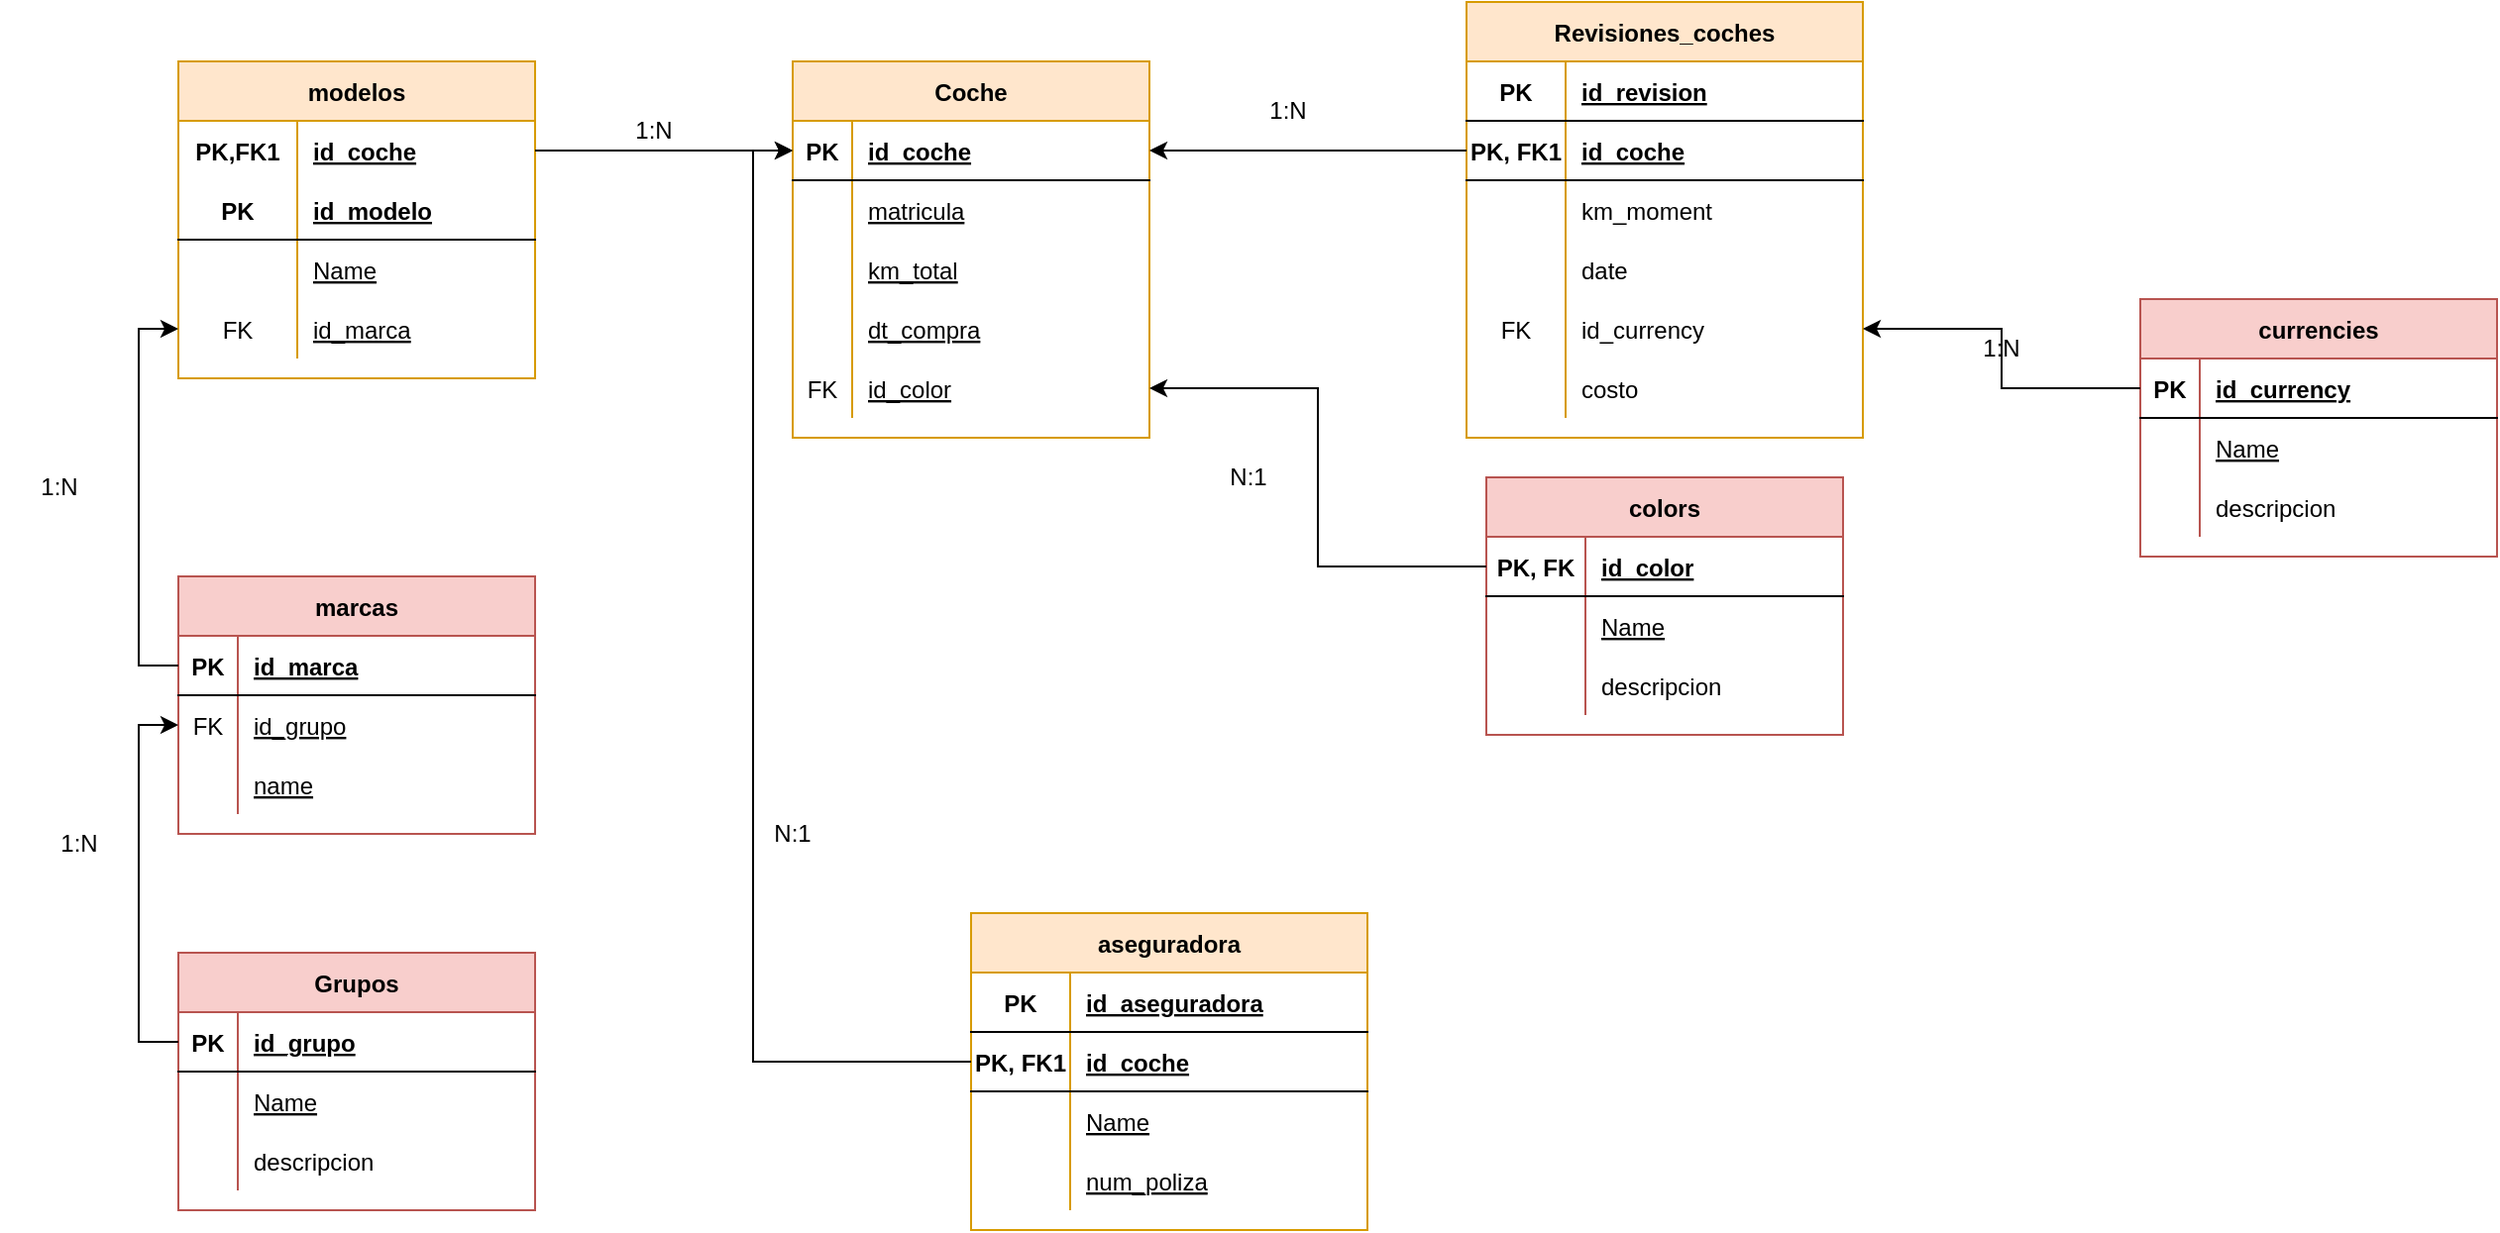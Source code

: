 <mxfile version="20.2.3" type="device"><diagram id="R2lEEEUBdFMjLlhIrx00" name="Page-1"><mxGraphModel dx="2515" dy="785" grid="1" gridSize="10" guides="1" tooltips="1" connect="1" arrows="1" fold="1" page="1" pageScale="1" pageWidth="850" pageHeight="1100" math="0" shadow="0" extFonts="Permanent Marker^https://fonts.googleapis.com/css?family=Permanent+Marker"><root><mxCell id="0"/><mxCell id="1" parent="0"/><mxCell id="58SdS1EJGYtzkdJzQD9g-1" value="Coche" style="shape=table;startSize=30;container=1;collapsible=1;childLayout=tableLayout;fixedRows=1;rowLines=0;fontStyle=1;align=center;resizeLast=1;fillColor=#ffe6cc;strokeColor=#d79b00;" vertex="1" parent="1"><mxGeometry x="230" y="290" width="180" height="190" as="geometry"/></mxCell><mxCell id="58SdS1EJGYtzkdJzQD9g-2" value="" style="shape=tableRow;horizontal=0;startSize=0;swimlaneHead=0;swimlaneBody=0;fillColor=none;collapsible=0;dropTarget=0;points=[[0,0.5],[1,0.5]];portConstraint=eastwest;top=0;left=0;right=0;bottom=1;" vertex="1" parent="58SdS1EJGYtzkdJzQD9g-1"><mxGeometry y="30" width="180" height="30" as="geometry"/></mxCell><mxCell id="58SdS1EJGYtzkdJzQD9g-3" value="PK" style="shape=partialRectangle;connectable=0;fillColor=none;top=0;left=0;bottom=0;right=0;fontStyle=1;overflow=hidden;" vertex="1" parent="58SdS1EJGYtzkdJzQD9g-2"><mxGeometry width="30" height="30" as="geometry"><mxRectangle width="30" height="30" as="alternateBounds"/></mxGeometry></mxCell><mxCell id="58SdS1EJGYtzkdJzQD9g-4" value="id_coche" style="shape=partialRectangle;connectable=0;fillColor=none;top=0;left=0;bottom=0;right=0;align=left;spacingLeft=6;fontStyle=5;overflow=hidden;" vertex="1" parent="58SdS1EJGYtzkdJzQD9g-2"><mxGeometry x="30" width="150" height="30" as="geometry"><mxRectangle width="150" height="30" as="alternateBounds"/></mxGeometry></mxCell><mxCell id="58SdS1EJGYtzkdJzQD9g-5" value="" style="shape=tableRow;horizontal=0;startSize=0;swimlaneHead=0;swimlaneBody=0;fillColor=none;collapsible=0;dropTarget=0;points=[[0,0.5],[1,0.5]];portConstraint=eastwest;top=0;left=0;right=0;bottom=0;" vertex="1" parent="58SdS1EJGYtzkdJzQD9g-1"><mxGeometry y="60" width="180" height="30" as="geometry"/></mxCell><mxCell id="58SdS1EJGYtzkdJzQD9g-6" value="" style="shape=partialRectangle;connectable=0;fillColor=none;top=0;left=0;bottom=0;right=0;editable=1;overflow=hidden;" vertex="1" parent="58SdS1EJGYtzkdJzQD9g-5"><mxGeometry width="30" height="30" as="geometry"><mxRectangle width="30" height="30" as="alternateBounds"/></mxGeometry></mxCell><mxCell id="58SdS1EJGYtzkdJzQD9g-7" value="matricula" style="shape=partialRectangle;connectable=0;fillColor=none;top=0;left=0;bottom=0;right=0;align=left;spacingLeft=6;overflow=hidden;fontStyle=4" vertex="1" parent="58SdS1EJGYtzkdJzQD9g-5"><mxGeometry x="30" width="150" height="30" as="geometry"><mxRectangle width="150" height="30" as="alternateBounds"/></mxGeometry></mxCell><mxCell id="58SdS1EJGYtzkdJzQD9g-8" value="" style="shape=tableRow;horizontal=0;startSize=0;swimlaneHead=0;swimlaneBody=0;fillColor=none;collapsible=0;dropTarget=0;points=[[0,0.5],[1,0.5]];portConstraint=eastwest;top=0;left=0;right=0;bottom=0;" vertex="1" parent="58SdS1EJGYtzkdJzQD9g-1"><mxGeometry y="90" width="180" height="30" as="geometry"/></mxCell><mxCell id="58SdS1EJGYtzkdJzQD9g-9" value="" style="shape=partialRectangle;connectable=0;fillColor=none;top=0;left=0;bottom=0;right=0;editable=1;overflow=hidden;" vertex="1" parent="58SdS1EJGYtzkdJzQD9g-8"><mxGeometry width="30" height="30" as="geometry"><mxRectangle width="30" height="30" as="alternateBounds"/></mxGeometry></mxCell><mxCell id="58SdS1EJGYtzkdJzQD9g-10" value="km_total" style="shape=partialRectangle;connectable=0;fillColor=none;top=0;left=0;bottom=0;right=0;align=left;spacingLeft=6;overflow=hidden;fontStyle=4" vertex="1" parent="58SdS1EJGYtzkdJzQD9g-8"><mxGeometry x="30" width="150" height="30" as="geometry"><mxRectangle width="150" height="30" as="alternateBounds"/></mxGeometry></mxCell><mxCell id="58SdS1EJGYtzkdJzQD9g-46" value="" style="shape=tableRow;horizontal=0;startSize=0;swimlaneHead=0;swimlaneBody=0;fillColor=none;collapsible=0;dropTarget=0;points=[[0,0.5],[1,0.5]];portConstraint=eastwest;top=0;left=0;right=0;bottom=0;" vertex="1" parent="58SdS1EJGYtzkdJzQD9g-1"><mxGeometry y="120" width="180" height="30" as="geometry"/></mxCell><mxCell id="58SdS1EJGYtzkdJzQD9g-47" value="" style="shape=partialRectangle;connectable=0;fillColor=none;top=0;left=0;bottom=0;right=0;editable=1;overflow=hidden;" vertex="1" parent="58SdS1EJGYtzkdJzQD9g-46"><mxGeometry width="30" height="30" as="geometry"><mxRectangle width="30" height="30" as="alternateBounds"/></mxGeometry></mxCell><mxCell id="58SdS1EJGYtzkdJzQD9g-48" value="dt_compra" style="shape=partialRectangle;connectable=0;fillColor=none;top=0;left=0;bottom=0;right=0;align=left;spacingLeft=6;overflow=hidden;fontStyle=4" vertex="1" parent="58SdS1EJGYtzkdJzQD9g-46"><mxGeometry x="30" width="150" height="30" as="geometry"><mxRectangle width="150" height="30" as="alternateBounds"/></mxGeometry></mxCell><mxCell id="58SdS1EJGYtzkdJzQD9g-62" value="" style="shape=tableRow;horizontal=0;startSize=0;swimlaneHead=0;swimlaneBody=0;fillColor=none;collapsible=0;dropTarget=0;points=[[0,0.5],[1,0.5]];portConstraint=eastwest;top=0;left=0;right=0;bottom=0;" vertex="1" parent="58SdS1EJGYtzkdJzQD9g-1"><mxGeometry y="150" width="180" height="30" as="geometry"/></mxCell><mxCell id="58SdS1EJGYtzkdJzQD9g-63" value="FK" style="shape=partialRectangle;connectable=0;fillColor=none;top=0;left=0;bottom=0;right=0;editable=1;overflow=hidden;" vertex="1" parent="58SdS1EJGYtzkdJzQD9g-62"><mxGeometry width="30" height="30" as="geometry"><mxRectangle width="30" height="30" as="alternateBounds"/></mxGeometry></mxCell><mxCell id="58SdS1EJGYtzkdJzQD9g-64" value="id_color" style="shape=partialRectangle;connectable=0;fillColor=none;top=0;left=0;bottom=0;right=0;align=left;spacingLeft=6;overflow=hidden;fontStyle=4" vertex="1" parent="58SdS1EJGYtzkdJzQD9g-62"><mxGeometry x="30" width="150" height="30" as="geometry"><mxRectangle width="150" height="30" as="alternateBounds"/></mxGeometry></mxCell><mxCell id="58SdS1EJGYtzkdJzQD9g-49" value="Revisiones_coches" style="shape=table;startSize=30;container=1;collapsible=1;childLayout=tableLayout;fixedRows=1;rowLines=0;fontStyle=1;align=center;resizeLast=1;fillColor=#ffe6cc;strokeColor=#d79b00;" vertex="1" parent="1"><mxGeometry x="570" y="260" width="200" height="220" as="geometry"/></mxCell><mxCell id="58SdS1EJGYtzkdJzQD9g-50" value="" style="shape=tableRow;horizontal=0;startSize=0;swimlaneHead=0;swimlaneBody=0;fillColor=none;collapsible=0;dropTarget=0;points=[[0,0.5],[1,0.5]];portConstraint=eastwest;top=0;left=0;right=0;bottom=1;" vertex="1" parent="58SdS1EJGYtzkdJzQD9g-49"><mxGeometry y="30" width="200" height="30" as="geometry"/></mxCell><mxCell id="58SdS1EJGYtzkdJzQD9g-51" value="PK" style="shape=partialRectangle;connectable=0;fillColor=none;top=0;left=0;bottom=0;right=0;fontStyle=1;overflow=hidden;" vertex="1" parent="58SdS1EJGYtzkdJzQD9g-50"><mxGeometry width="50" height="30" as="geometry"><mxRectangle width="50" height="30" as="alternateBounds"/></mxGeometry></mxCell><mxCell id="58SdS1EJGYtzkdJzQD9g-52" value="id_revision" style="shape=partialRectangle;connectable=0;fillColor=none;top=0;left=0;bottom=0;right=0;align=left;spacingLeft=6;fontStyle=5;overflow=hidden;" vertex="1" parent="58SdS1EJGYtzkdJzQD9g-50"><mxGeometry x="50" width="150" height="30" as="geometry"><mxRectangle width="150" height="30" as="alternateBounds"/></mxGeometry></mxCell><mxCell id="58SdS1EJGYtzkdJzQD9g-78" value="" style="shape=tableRow;horizontal=0;startSize=0;swimlaneHead=0;swimlaneBody=0;fillColor=none;collapsible=0;dropTarget=0;points=[[0,0.5],[1,0.5]];portConstraint=eastwest;top=0;left=0;right=0;bottom=1;" vertex="1" parent="58SdS1EJGYtzkdJzQD9g-49"><mxGeometry y="60" width="200" height="30" as="geometry"/></mxCell><mxCell id="58SdS1EJGYtzkdJzQD9g-79" value="PK, FK1" style="shape=partialRectangle;connectable=0;fillColor=none;top=0;left=0;bottom=0;right=0;fontStyle=1;overflow=hidden;" vertex="1" parent="58SdS1EJGYtzkdJzQD9g-78"><mxGeometry width="50" height="30" as="geometry"><mxRectangle width="50" height="30" as="alternateBounds"/></mxGeometry></mxCell><mxCell id="58SdS1EJGYtzkdJzQD9g-80" value="id_coche" style="shape=partialRectangle;connectable=0;fillColor=none;top=0;left=0;bottom=0;right=0;align=left;spacingLeft=6;fontStyle=5;overflow=hidden;" vertex="1" parent="58SdS1EJGYtzkdJzQD9g-78"><mxGeometry x="50" width="150" height="30" as="geometry"><mxRectangle width="150" height="30" as="alternateBounds"/></mxGeometry></mxCell><mxCell id="58SdS1EJGYtzkdJzQD9g-53" value="" style="shape=tableRow;horizontal=0;startSize=0;swimlaneHead=0;swimlaneBody=0;fillColor=none;collapsible=0;dropTarget=0;points=[[0,0.5],[1,0.5]];portConstraint=eastwest;top=0;left=0;right=0;bottom=0;" vertex="1" parent="58SdS1EJGYtzkdJzQD9g-49"><mxGeometry y="90" width="200" height="30" as="geometry"/></mxCell><mxCell id="58SdS1EJGYtzkdJzQD9g-54" value="" style="shape=partialRectangle;connectable=0;fillColor=none;top=0;left=0;bottom=0;right=0;editable=1;overflow=hidden;" vertex="1" parent="58SdS1EJGYtzkdJzQD9g-53"><mxGeometry width="50" height="30" as="geometry"><mxRectangle width="50" height="30" as="alternateBounds"/></mxGeometry></mxCell><mxCell id="58SdS1EJGYtzkdJzQD9g-55" value="km_moment" style="shape=partialRectangle;connectable=0;fillColor=none;top=0;left=0;bottom=0;right=0;align=left;spacingLeft=6;overflow=hidden;fontStyle=0" vertex="1" parent="58SdS1EJGYtzkdJzQD9g-53"><mxGeometry x="50" width="150" height="30" as="geometry"><mxRectangle width="150" height="30" as="alternateBounds"/></mxGeometry></mxCell><mxCell id="58SdS1EJGYtzkdJzQD9g-56" value="" style="shape=tableRow;horizontal=0;startSize=0;swimlaneHead=0;swimlaneBody=0;fillColor=none;collapsible=0;dropTarget=0;points=[[0,0.5],[1,0.5]];portConstraint=eastwest;top=0;left=0;right=0;bottom=0;" vertex="1" parent="58SdS1EJGYtzkdJzQD9g-49"><mxGeometry y="120" width="200" height="30" as="geometry"/></mxCell><mxCell id="58SdS1EJGYtzkdJzQD9g-57" value="" style="shape=partialRectangle;connectable=0;fillColor=none;top=0;left=0;bottom=0;right=0;editable=1;overflow=hidden;" vertex="1" parent="58SdS1EJGYtzkdJzQD9g-56"><mxGeometry width="50" height="30" as="geometry"><mxRectangle width="50" height="30" as="alternateBounds"/></mxGeometry></mxCell><mxCell id="58SdS1EJGYtzkdJzQD9g-58" value="date" style="shape=partialRectangle;connectable=0;fillColor=none;top=0;left=0;bottom=0;right=0;align=left;spacingLeft=6;overflow=hidden;fontStyle=0" vertex="1" parent="58SdS1EJGYtzkdJzQD9g-56"><mxGeometry x="50" width="150" height="30" as="geometry"><mxRectangle width="150" height="30" as="alternateBounds"/></mxGeometry></mxCell><mxCell id="58SdS1EJGYtzkdJzQD9g-59" value="" style="shape=tableRow;horizontal=0;startSize=0;swimlaneHead=0;swimlaneBody=0;fillColor=none;collapsible=0;dropTarget=0;points=[[0,0.5],[1,0.5]];portConstraint=eastwest;top=0;left=0;right=0;bottom=0;" vertex="1" parent="58SdS1EJGYtzkdJzQD9g-49"><mxGeometry y="150" width="200" height="30" as="geometry"/></mxCell><mxCell id="58SdS1EJGYtzkdJzQD9g-60" value="FK" style="shape=partialRectangle;connectable=0;fillColor=none;top=0;left=0;bottom=0;right=0;editable=1;overflow=hidden;" vertex="1" parent="58SdS1EJGYtzkdJzQD9g-59"><mxGeometry width="50" height="30" as="geometry"><mxRectangle width="50" height="30" as="alternateBounds"/></mxGeometry></mxCell><mxCell id="58SdS1EJGYtzkdJzQD9g-61" value="id_currency" style="shape=partialRectangle;connectable=0;fillColor=none;top=0;left=0;bottom=0;right=0;align=left;spacingLeft=6;overflow=hidden;fontStyle=0" vertex="1" parent="58SdS1EJGYtzkdJzQD9g-59"><mxGeometry x="50" width="150" height="30" as="geometry"><mxRectangle width="150" height="30" as="alternateBounds"/></mxGeometry></mxCell><mxCell id="58SdS1EJGYtzkdJzQD9g-281" value="" style="shape=tableRow;horizontal=0;startSize=0;swimlaneHead=0;swimlaneBody=0;fillColor=none;collapsible=0;dropTarget=0;points=[[0,0.5],[1,0.5]];portConstraint=eastwest;top=0;left=0;right=0;bottom=0;" vertex="1" parent="58SdS1EJGYtzkdJzQD9g-49"><mxGeometry y="180" width="200" height="30" as="geometry"/></mxCell><mxCell id="58SdS1EJGYtzkdJzQD9g-282" value="" style="shape=partialRectangle;connectable=0;fillColor=none;top=0;left=0;bottom=0;right=0;editable=1;overflow=hidden;" vertex="1" parent="58SdS1EJGYtzkdJzQD9g-281"><mxGeometry width="50" height="30" as="geometry"><mxRectangle width="50" height="30" as="alternateBounds"/></mxGeometry></mxCell><mxCell id="58SdS1EJGYtzkdJzQD9g-283" value="costo" style="shape=partialRectangle;connectable=0;fillColor=none;top=0;left=0;bottom=0;right=0;align=left;spacingLeft=6;overflow=hidden;fontStyle=0" vertex="1" parent="58SdS1EJGYtzkdJzQD9g-281"><mxGeometry x="50" width="150" height="30" as="geometry"><mxRectangle width="150" height="30" as="alternateBounds"/></mxGeometry></mxCell><mxCell id="58SdS1EJGYtzkdJzQD9g-81" style="edgeStyle=orthogonalEdgeStyle;rounded=0;orthogonalLoop=1;jettySize=auto;html=1;entryX=1;entryY=0.5;entryDx=0;entryDy=0;" edge="1" parent="1" source="58SdS1EJGYtzkdJzQD9g-78" target="58SdS1EJGYtzkdJzQD9g-2"><mxGeometry relative="1" as="geometry"/></mxCell><mxCell id="58SdS1EJGYtzkdJzQD9g-82" value="1:N" style="text;html=1;strokeColor=none;fillColor=none;align=center;verticalAlign=middle;whiteSpace=wrap;rounded=0;" vertex="1" parent="1"><mxGeometry x="450" y="300" width="60" height="30" as="geometry"/></mxCell><mxCell id="58SdS1EJGYtzkdJzQD9g-105" value="colors" style="shape=table;startSize=30;container=1;collapsible=1;childLayout=tableLayout;fixedRows=1;rowLines=0;fontStyle=1;align=center;resizeLast=1;fillColor=#f8cecc;strokeColor=#b85450;" vertex="1" parent="1"><mxGeometry x="580" y="500" width="180" height="130" as="geometry"/></mxCell><mxCell id="58SdS1EJGYtzkdJzQD9g-106" value="" style="shape=tableRow;horizontal=0;startSize=0;swimlaneHead=0;swimlaneBody=0;fillColor=none;collapsible=0;dropTarget=0;points=[[0,0.5],[1,0.5]];portConstraint=eastwest;top=0;left=0;right=0;bottom=1;" vertex="1" parent="58SdS1EJGYtzkdJzQD9g-105"><mxGeometry y="30" width="180" height="30" as="geometry"/></mxCell><mxCell id="58SdS1EJGYtzkdJzQD9g-107" value="PK, FK" style="shape=partialRectangle;connectable=0;fillColor=none;top=0;left=0;bottom=0;right=0;fontStyle=1;overflow=hidden;" vertex="1" parent="58SdS1EJGYtzkdJzQD9g-106"><mxGeometry width="50" height="30" as="geometry"><mxRectangle width="50" height="30" as="alternateBounds"/></mxGeometry></mxCell><mxCell id="58SdS1EJGYtzkdJzQD9g-108" value="id_color" style="shape=partialRectangle;connectable=0;fillColor=none;top=0;left=0;bottom=0;right=0;align=left;spacingLeft=6;fontStyle=5;overflow=hidden;" vertex="1" parent="58SdS1EJGYtzkdJzQD9g-106"><mxGeometry x="50" width="130" height="30" as="geometry"><mxRectangle width="130" height="30" as="alternateBounds"/></mxGeometry></mxCell><mxCell id="58SdS1EJGYtzkdJzQD9g-109" value="" style="shape=tableRow;horizontal=0;startSize=0;swimlaneHead=0;swimlaneBody=0;fillColor=none;collapsible=0;dropTarget=0;points=[[0,0.5],[1,0.5]];portConstraint=eastwest;top=0;left=0;right=0;bottom=0;" vertex="1" parent="58SdS1EJGYtzkdJzQD9g-105"><mxGeometry y="60" width="180" height="30" as="geometry"/></mxCell><mxCell id="58SdS1EJGYtzkdJzQD9g-110" value="" style="shape=partialRectangle;connectable=0;fillColor=none;top=0;left=0;bottom=0;right=0;editable=1;overflow=hidden;" vertex="1" parent="58SdS1EJGYtzkdJzQD9g-109"><mxGeometry width="50" height="30" as="geometry"><mxRectangle width="50" height="30" as="alternateBounds"/></mxGeometry></mxCell><mxCell id="58SdS1EJGYtzkdJzQD9g-111" value="Name" style="shape=partialRectangle;connectable=0;fillColor=none;top=0;left=0;bottom=0;right=0;align=left;spacingLeft=6;overflow=hidden;fontStyle=4" vertex="1" parent="58SdS1EJGYtzkdJzQD9g-109"><mxGeometry x="50" width="130" height="30" as="geometry"><mxRectangle width="130" height="30" as="alternateBounds"/></mxGeometry></mxCell><mxCell id="58SdS1EJGYtzkdJzQD9g-112" value="" style="shape=tableRow;horizontal=0;startSize=0;swimlaneHead=0;swimlaneBody=0;fillColor=none;collapsible=0;dropTarget=0;points=[[0,0.5],[1,0.5]];portConstraint=eastwest;top=0;left=0;right=0;bottom=0;" vertex="1" parent="58SdS1EJGYtzkdJzQD9g-105"><mxGeometry y="90" width="180" height="30" as="geometry"/></mxCell><mxCell id="58SdS1EJGYtzkdJzQD9g-113" value="" style="shape=partialRectangle;connectable=0;fillColor=none;top=0;left=0;bottom=0;right=0;editable=1;overflow=hidden;" vertex="1" parent="58SdS1EJGYtzkdJzQD9g-112"><mxGeometry width="50" height="30" as="geometry"><mxRectangle width="50" height="30" as="alternateBounds"/></mxGeometry></mxCell><mxCell id="58SdS1EJGYtzkdJzQD9g-114" value="descripcion" style="shape=partialRectangle;connectable=0;fillColor=none;top=0;left=0;bottom=0;right=0;align=left;spacingLeft=6;overflow=hidden;" vertex="1" parent="58SdS1EJGYtzkdJzQD9g-112"><mxGeometry x="50" width="130" height="30" as="geometry"><mxRectangle width="130" height="30" as="alternateBounds"/></mxGeometry></mxCell><mxCell id="58SdS1EJGYtzkdJzQD9g-118" style="edgeStyle=orthogonalEdgeStyle;rounded=0;orthogonalLoop=1;jettySize=auto;html=1;entryX=1;entryY=0.5;entryDx=0;entryDy=0;" edge="1" parent="1" source="58SdS1EJGYtzkdJzQD9g-106" target="58SdS1EJGYtzkdJzQD9g-62"><mxGeometry relative="1" as="geometry"/></mxCell><mxCell id="58SdS1EJGYtzkdJzQD9g-119" value="marcas" style="shape=table;startSize=30;container=1;collapsible=1;childLayout=tableLayout;fixedRows=1;rowLines=0;fontStyle=1;align=center;resizeLast=1;fillColor=#f8cecc;strokeColor=#b85450;" vertex="1" parent="1"><mxGeometry x="-80" y="550" width="180" height="130" as="geometry"/></mxCell><mxCell id="58SdS1EJGYtzkdJzQD9g-120" value="" style="shape=tableRow;horizontal=0;startSize=0;swimlaneHead=0;swimlaneBody=0;fillColor=none;collapsible=0;dropTarget=0;points=[[0,0.5],[1,0.5]];portConstraint=eastwest;top=0;left=0;right=0;bottom=1;" vertex="1" parent="58SdS1EJGYtzkdJzQD9g-119"><mxGeometry y="30" width="180" height="30" as="geometry"/></mxCell><mxCell id="58SdS1EJGYtzkdJzQD9g-121" value="PK" style="shape=partialRectangle;connectable=0;fillColor=none;top=0;left=0;bottom=0;right=0;fontStyle=1;overflow=hidden;" vertex="1" parent="58SdS1EJGYtzkdJzQD9g-120"><mxGeometry width="30" height="30" as="geometry"><mxRectangle width="30" height="30" as="alternateBounds"/></mxGeometry></mxCell><mxCell id="58SdS1EJGYtzkdJzQD9g-122" value="id_marca" style="shape=partialRectangle;connectable=0;fillColor=none;top=0;left=0;bottom=0;right=0;align=left;spacingLeft=6;fontStyle=5;overflow=hidden;" vertex="1" parent="58SdS1EJGYtzkdJzQD9g-120"><mxGeometry x="30" width="150" height="30" as="geometry"><mxRectangle width="150" height="30" as="alternateBounds"/></mxGeometry></mxCell><mxCell id="58SdS1EJGYtzkdJzQD9g-126" value="" style="shape=tableRow;horizontal=0;startSize=0;swimlaneHead=0;swimlaneBody=0;fillColor=none;collapsible=0;dropTarget=0;points=[[0,0.5],[1,0.5]];portConstraint=eastwest;top=0;left=0;right=0;bottom=0;" vertex="1" parent="58SdS1EJGYtzkdJzQD9g-119"><mxGeometry y="60" width="180" height="30" as="geometry"/></mxCell><mxCell id="58SdS1EJGYtzkdJzQD9g-127" value="FK" style="shape=partialRectangle;connectable=0;fillColor=none;top=0;left=0;bottom=0;right=0;editable=1;overflow=hidden;" vertex="1" parent="58SdS1EJGYtzkdJzQD9g-126"><mxGeometry width="30" height="30" as="geometry"><mxRectangle width="30" height="30" as="alternateBounds"/></mxGeometry></mxCell><mxCell id="58SdS1EJGYtzkdJzQD9g-128" value="id_grupo" style="shape=partialRectangle;connectable=0;fillColor=none;top=0;left=0;bottom=0;right=0;align=left;spacingLeft=6;overflow=hidden;fontStyle=4" vertex="1" parent="58SdS1EJGYtzkdJzQD9g-126"><mxGeometry x="30" width="150" height="30" as="geometry"><mxRectangle width="150" height="30" as="alternateBounds"/></mxGeometry></mxCell><mxCell id="58SdS1EJGYtzkdJzQD9g-270" value="" style="shape=tableRow;horizontal=0;startSize=0;swimlaneHead=0;swimlaneBody=0;fillColor=none;collapsible=0;dropTarget=0;points=[[0,0.5],[1,0.5]];portConstraint=eastwest;top=0;left=0;right=0;bottom=0;" vertex="1" parent="58SdS1EJGYtzkdJzQD9g-119"><mxGeometry y="90" width="180" height="30" as="geometry"/></mxCell><mxCell id="58SdS1EJGYtzkdJzQD9g-271" value="" style="shape=partialRectangle;connectable=0;fillColor=none;top=0;left=0;bottom=0;right=0;editable=1;overflow=hidden;" vertex="1" parent="58SdS1EJGYtzkdJzQD9g-270"><mxGeometry width="30" height="30" as="geometry"><mxRectangle width="30" height="30" as="alternateBounds"/></mxGeometry></mxCell><mxCell id="58SdS1EJGYtzkdJzQD9g-272" value="name" style="shape=partialRectangle;connectable=0;fillColor=none;top=0;left=0;bottom=0;right=0;align=left;spacingLeft=6;overflow=hidden;fontStyle=4" vertex="1" parent="58SdS1EJGYtzkdJzQD9g-270"><mxGeometry x="30" width="150" height="30" as="geometry"><mxRectangle width="150" height="30" as="alternateBounds"/></mxGeometry></mxCell><mxCell id="58SdS1EJGYtzkdJzQD9g-193" value="N:1" style="text;html=1;strokeColor=none;fillColor=none;align=center;verticalAlign=middle;whiteSpace=wrap;rounded=0;" vertex="1" parent="1"><mxGeometry x="440" y="490" width="40" height="20" as="geometry"/></mxCell><mxCell id="58SdS1EJGYtzkdJzQD9g-194" value="N:1" style="text;html=1;strokeColor=none;fillColor=none;align=center;verticalAlign=middle;whiteSpace=wrap;rounded=0;" vertex="1" parent="1"><mxGeometry x="210" y="670" width="40" height="20" as="geometry"/></mxCell><mxCell id="58SdS1EJGYtzkdJzQD9g-195" value="1:N" style="text;html=1;strokeColor=none;fillColor=none;align=center;verticalAlign=middle;whiteSpace=wrap;rounded=0;" vertex="1" parent="1"><mxGeometry x="130" y="310" width="60" height="30" as="geometry"/></mxCell><mxCell id="58SdS1EJGYtzkdJzQD9g-196" value="currencies" style="shape=table;startSize=30;container=1;collapsible=1;childLayout=tableLayout;fixedRows=1;rowLines=0;fontStyle=1;align=center;resizeLast=1;fillColor=#f8cecc;strokeColor=#b85450;" vertex="1" parent="1"><mxGeometry x="910" y="410" width="180" height="130" as="geometry"/></mxCell><mxCell id="58SdS1EJGYtzkdJzQD9g-197" value="" style="shape=tableRow;horizontal=0;startSize=0;swimlaneHead=0;swimlaneBody=0;fillColor=none;collapsible=0;dropTarget=0;points=[[0,0.5],[1,0.5]];portConstraint=eastwest;top=0;left=0;right=0;bottom=1;" vertex="1" parent="58SdS1EJGYtzkdJzQD9g-196"><mxGeometry y="30" width="180" height="30" as="geometry"/></mxCell><mxCell id="58SdS1EJGYtzkdJzQD9g-198" value="PK" style="shape=partialRectangle;connectable=0;fillColor=none;top=0;left=0;bottom=0;right=0;fontStyle=1;overflow=hidden;" vertex="1" parent="58SdS1EJGYtzkdJzQD9g-197"><mxGeometry width="30" height="30" as="geometry"><mxRectangle width="30" height="30" as="alternateBounds"/></mxGeometry></mxCell><mxCell id="58SdS1EJGYtzkdJzQD9g-199" value="id_currency" style="shape=partialRectangle;connectable=0;fillColor=none;top=0;left=0;bottom=0;right=0;align=left;spacingLeft=6;fontStyle=5;overflow=hidden;" vertex="1" parent="58SdS1EJGYtzkdJzQD9g-197"><mxGeometry x="30" width="150" height="30" as="geometry"><mxRectangle width="150" height="30" as="alternateBounds"/></mxGeometry></mxCell><mxCell id="58SdS1EJGYtzkdJzQD9g-200" value="" style="shape=tableRow;horizontal=0;startSize=0;swimlaneHead=0;swimlaneBody=0;fillColor=none;collapsible=0;dropTarget=0;points=[[0,0.5],[1,0.5]];portConstraint=eastwest;top=0;left=0;right=0;bottom=0;" vertex="1" parent="58SdS1EJGYtzkdJzQD9g-196"><mxGeometry y="60" width="180" height="30" as="geometry"/></mxCell><mxCell id="58SdS1EJGYtzkdJzQD9g-201" value="" style="shape=partialRectangle;connectable=0;fillColor=none;top=0;left=0;bottom=0;right=0;editable=1;overflow=hidden;" vertex="1" parent="58SdS1EJGYtzkdJzQD9g-200"><mxGeometry width="30" height="30" as="geometry"><mxRectangle width="30" height="30" as="alternateBounds"/></mxGeometry></mxCell><mxCell id="58SdS1EJGYtzkdJzQD9g-202" value="Name" style="shape=partialRectangle;connectable=0;fillColor=none;top=0;left=0;bottom=0;right=0;align=left;spacingLeft=6;overflow=hidden;fontStyle=4" vertex="1" parent="58SdS1EJGYtzkdJzQD9g-200"><mxGeometry x="30" width="150" height="30" as="geometry"><mxRectangle width="150" height="30" as="alternateBounds"/></mxGeometry></mxCell><mxCell id="58SdS1EJGYtzkdJzQD9g-273" value="" style="shape=tableRow;horizontal=0;startSize=0;swimlaneHead=0;swimlaneBody=0;fillColor=none;collapsible=0;dropTarget=0;points=[[0,0.5],[1,0.5]];portConstraint=eastwest;top=0;left=0;right=0;bottom=0;" vertex="1" parent="58SdS1EJGYtzkdJzQD9g-196"><mxGeometry y="90" width="180" height="30" as="geometry"/></mxCell><mxCell id="58SdS1EJGYtzkdJzQD9g-274" value="" style="shape=partialRectangle;connectable=0;fillColor=none;top=0;left=0;bottom=0;right=0;editable=1;overflow=hidden;" vertex="1" parent="58SdS1EJGYtzkdJzQD9g-273"><mxGeometry width="30" height="30" as="geometry"><mxRectangle width="30" height="30" as="alternateBounds"/></mxGeometry></mxCell><mxCell id="58SdS1EJGYtzkdJzQD9g-275" value="descripcion" style="shape=partialRectangle;connectable=0;fillColor=none;top=0;left=0;bottom=0;right=0;align=left;spacingLeft=6;overflow=hidden;fontStyle=0" vertex="1" parent="58SdS1EJGYtzkdJzQD9g-273"><mxGeometry x="30" width="150" height="30" as="geometry"><mxRectangle width="150" height="30" as="alternateBounds"/></mxGeometry></mxCell><mxCell id="58SdS1EJGYtzkdJzQD9g-206" style="edgeStyle=orthogonalEdgeStyle;rounded=0;orthogonalLoop=1;jettySize=auto;html=1;entryX=1;entryY=0.5;entryDx=0;entryDy=0;" edge="1" parent="1" source="58SdS1EJGYtzkdJzQD9g-197" target="58SdS1EJGYtzkdJzQD9g-59"><mxGeometry relative="1" as="geometry"/></mxCell><mxCell id="58SdS1EJGYtzkdJzQD9g-207" value="1:N" style="text;html=1;strokeColor=none;fillColor=none;align=center;verticalAlign=middle;whiteSpace=wrap;rounded=0;" vertex="1" parent="1"><mxGeometry x="820" y="420" width="40" height="30" as="geometry"/></mxCell><mxCell id="58SdS1EJGYtzkdJzQD9g-211" value="modelos" style="shape=table;startSize=30;container=1;collapsible=1;childLayout=tableLayout;fixedRows=1;rowLines=0;fontStyle=1;align=center;resizeLast=1;fillColor=#ffe6cc;strokeColor=#d79b00;" vertex="1" parent="1"><mxGeometry x="-80" y="290" width="180" height="160" as="geometry"/></mxCell><mxCell id="58SdS1EJGYtzkdJzQD9g-212" value="" style="shape=tableRow;horizontal=0;startSize=0;swimlaneHead=0;swimlaneBody=0;fillColor=none;collapsible=0;dropTarget=0;points=[[0,0.5],[1,0.5]];portConstraint=eastwest;top=0;left=0;right=0;bottom=0;" vertex="1" parent="58SdS1EJGYtzkdJzQD9g-211"><mxGeometry y="30" width="180" height="30" as="geometry"/></mxCell><mxCell id="58SdS1EJGYtzkdJzQD9g-213" value="PK,FK1" style="shape=partialRectangle;connectable=0;fillColor=none;top=0;left=0;bottom=0;right=0;fontStyle=1;overflow=hidden;" vertex="1" parent="58SdS1EJGYtzkdJzQD9g-212"><mxGeometry width="60" height="30" as="geometry"><mxRectangle width="60" height="30" as="alternateBounds"/></mxGeometry></mxCell><mxCell id="58SdS1EJGYtzkdJzQD9g-214" value="id_coche" style="shape=partialRectangle;connectable=0;fillColor=none;top=0;left=0;bottom=0;right=0;align=left;spacingLeft=6;fontStyle=5;overflow=hidden;" vertex="1" parent="58SdS1EJGYtzkdJzQD9g-212"><mxGeometry x="60" width="120" height="30" as="geometry"><mxRectangle width="120" height="30" as="alternateBounds"/></mxGeometry></mxCell><mxCell id="58SdS1EJGYtzkdJzQD9g-215" value="" style="shape=tableRow;horizontal=0;startSize=0;swimlaneHead=0;swimlaneBody=0;fillColor=none;collapsible=0;dropTarget=0;points=[[0,0.5],[1,0.5]];portConstraint=eastwest;top=0;left=0;right=0;bottom=1;" vertex="1" parent="58SdS1EJGYtzkdJzQD9g-211"><mxGeometry y="60" width="180" height="30" as="geometry"/></mxCell><mxCell id="58SdS1EJGYtzkdJzQD9g-216" value="PK" style="shape=partialRectangle;connectable=0;fillColor=none;top=0;left=0;bottom=0;right=0;fontStyle=1;overflow=hidden;" vertex="1" parent="58SdS1EJGYtzkdJzQD9g-215"><mxGeometry width="60" height="30" as="geometry"><mxRectangle width="60" height="30" as="alternateBounds"/></mxGeometry></mxCell><mxCell id="58SdS1EJGYtzkdJzQD9g-217" value="id_modelo" style="shape=partialRectangle;connectable=0;fillColor=none;top=0;left=0;bottom=0;right=0;align=left;spacingLeft=6;fontStyle=5;overflow=hidden;" vertex="1" parent="58SdS1EJGYtzkdJzQD9g-215"><mxGeometry x="60" width="120" height="30" as="geometry"><mxRectangle width="120" height="30" as="alternateBounds"/></mxGeometry></mxCell><mxCell id="58SdS1EJGYtzkdJzQD9g-218" value="" style="shape=tableRow;horizontal=0;startSize=0;swimlaneHead=0;swimlaneBody=0;fillColor=none;collapsible=0;dropTarget=0;points=[[0,0.5],[1,0.5]];portConstraint=eastwest;top=0;left=0;right=0;bottom=0;" vertex="1" parent="58SdS1EJGYtzkdJzQD9g-211"><mxGeometry y="90" width="180" height="30" as="geometry"/></mxCell><mxCell id="58SdS1EJGYtzkdJzQD9g-219" value="" style="shape=partialRectangle;connectable=0;fillColor=none;top=0;left=0;bottom=0;right=0;editable=1;overflow=hidden;" vertex="1" parent="58SdS1EJGYtzkdJzQD9g-218"><mxGeometry width="60" height="30" as="geometry"><mxRectangle width="60" height="30" as="alternateBounds"/></mxGeometry></mxCell><mxCell id="58SdS1EJGYtzkdJzQD9g-220" value="Name" style="shape=partialRectangle;connectable=0;fillColor=none;top=0;left=0;bottom=0;right=0;align=left;spacingLeft=6;overflow=hidden;fontStyle=4" vertex="1" parent="58SdS1EJGYtzkdJzQD9g-218"><mxGeometry x="60" width="120" height="30" as="geometry"><mxRectangle width="120" height="30" as="alternateBounds"/></mxGeometry></mxCell><mxCell id="58SdS1EJGYtzkdJzQD9g-221" value="" style="shape=tableRow;horizontal=0;startSize=0;swimlaneHead=0;swimlaneBody=0;fillColor=none;collapsible=0;dropTarget=0;points=[[0,0.5],[1,0.5]];portConstraint=eastwest;top=0;left=0;right=0;bottom=0;" vertex="1" parent="58SdS1EJGYtzkdJzQD9g-211"><mxGeometry y="120" width="180" height="30" as="geometry"/></mxCell><mxCell id="58SdS1EJGYtzkdJzQD9g-222" value="FK" style="shape=partialRectangle;connectable=0;fillColor=none;top=0;left=0;bottom=0;right=0;editable=1;overflow=hidden;" vertex="1" parent="58SdS1EJGYtzkdJzQD9g-221"><mxGeometry width="60" height="30" as="geometry"><mxRectangle width="60" height="30" as="alternateBounds"/></mxGeometry></mxCell><mxCell id="58SdS1EJGYtzkdJzQD9g-223" value="id_marca" style="shape=partialRectangle;connectable=0;fillColor=none;top=0;left=0;bottom=0;right=0;align=left;spacingLeft=6;overflow=hidden;fontStyle=4" vertex="1" parent="58SdS1EJGYtzkdJzQD9g-221"><mxGeometry x="60" width="120" height="30" as="geometry"><mxRectangle width="120" height="30" as="alternateBounds"/></mxGeometry></mxCell><mxCell id="58SdS1EJGYtzkdJzQD9g-224" style="edgeStyle=orthogonalEdgeStyle;rounded=0;orthogonalLoop=1;jettySize=auto;html=1;" edge="1" parent="1" source="58SdS1EJGYtzkdJzQD9g-212" target="58SdS1EJGYtzkdJzQD9g-2"><mxGeometry relative="1" as="geometry"/></mxCell><mxCell id="58SdS1EJGYtzkdJzQD9g-229" style="edgeStyle=orthogonalEdgeStyle;rounded=0;orthogonalLoop=1;jettySize=auto;html=1;entryX=0;entryY=0.5;entryDx=0;entryDy=0;" edge="1" parent="1" source="58SdS1EJGYtzkdJzQD9g-120" target="58SdS1EJGYtzkdJzQD9g-221"><mxGeometry relative="1" as="geometry"/></mxCell><mxCell id="58SdS1EJGYtzkdJzQD9g-230" value="Grupos" style="shape=table;startSize=30;container=1;collapsible=1;childLayout=tableLayout;fixedRows=1;rowLines=0;fontStyle=1;align=center;resizeLast=1;fillColor=#f8cecc;strokeColor=#b85450;" vertex="1" parent="1"><mxGeometry x="-80" y="740" width="180" height="130" as="geometry"/></mxCell><mxCell id="58SdS1EJGYtzkdJzQD9g-231" value="" style="shape=tableRow;horizontal=0;startSize=0;swimlaneHead=0;swimlaneBody=0;fillColor=none;collapsible=0;dropTarget=0;points=[[0,0.5],[1,0.5]];portConstraint=eastwest;top=0;left=0;right=0;bottom=1;" vertex="1" parent="58SdS1EJGYtzkdJzQD9g-230"><mxGeometry y="30" width="180" height="30" as="geometry"/></mxCell><mxCell id="58SdS1EJGYtzkdJzQD9g-232" value="PK" style="shape=partialRectangle;connectable=0;fillColor=none;top=0;left=0;bottom=0;right=0;fontStyle=1;overflow=hidden;" vertex="1" parent="58SdS1EJGYtzkdJzQD9g-231"><mxGeometry width="30" height="30" as="geometry"><mxRectangle width="30" height="30" as="alternateBounds"/></mxGeometry></mxCell><mxCell id="58SdS1EJGYtzkdJzQD9g-233" value="id_grupo" style="shape=partialRectangle;connectable=0;fillColor=none;top=0;left=0;bottom=0;right=0;align=left;spacingLeft=6;fontStyle=5;overflow=hidden;" vertex="1" parent="58SdS1EJGYtzkdJzQD9g-231"><mxGeometry x="30" width="150" height="30" as="geometry"><mxRectangle width="150" height="30" as="alternateBounds"/></mxGeometry></mxCell><mxCell id="58SdS1EJGYtzkdJzQD9g-234" value="" style="shape=tableRow;horizontal=0;startSize=0;swimlaneHead=0;swimlaneBody=0;fillColor=none;collapsible=0;dropTarget=0;points=[[0,0.5],[1,0.5]];portConstraint=eastwest;top=0;left=0;right=0;bottom=0;" vertex="1" parent="58SdS1EJGYtzkdJzQD9g-230"><mxGeometry y="60" width="180" height="30" as="geometry"/></mxCell><mxCell id="58SdS1EJGYtzkdJzQD9g-235" value="" style="shape=partialRectangle;connectable=0;fillColor=none;top=0;left=0;bottom=0;right=0;editable=1;overflow=hidden;" vertex="1" parent="58SdS1EJGYtzkdJzQD9g-234"><mxGeometry width="30" height="30" as="geometry"><mxRectangle width="30" height="30" as="alternateBounds"/></mxGeometry></mxCell><mxCell id="58SdS1EJGYtzkdJzQD9g-236" value="Name" style="shape=partialRectangle;connectable=0;fillColor=none;top=0;left=0;bottom=0;right=0;align=left;spacingLeft=6;overflow=hidden;fontStyle=4" vertex="1" parent="58SdS1EJGYtzkdJzQD9g-234"><mxGeometry x="30" width="150" height="30" as="geometry"><mxRectangle width="150" height="30" as="alternateBounds"/></mxGeometry></mxCell><mxCell id="58SdS1EJGYtzkdJzQD9g-278" value="" style="shape=tableRow;horizontal=0;startSize=0;swimlaneHead=0;swimlaneBody=0;fillColor=none;collapsible=0;dropTarget=0;points=[[0,0.5],[1,0.5]];portConstraint=eastwest;top=0;left=0;right=0;bottom=0;" vertex="1" parent="58SdS1EJGYtzkdJzQD9g-230"><mxGeometry y="90" width="180" height="30" as="geometry"/></mxCell><mxCell id="58SdS1EJGYtzkdJzQD9g-279" value="" style="shape=partialRectangle;connectable=0;fillColor=none;top=0;left=0;bottom=0;right=0;editable=1;overflow=hidden;" vertex="1" parent="58SdS1EJGYtzkdJzQD9g-278"><mxGeometry width="30" height="30" as="geometry"><mxRectangle width="30" height="30" as="alternateBounds"/></mxGeometry></mxCell><mxCell id="58SdS1EJGYtzkdJzQD9g-280" value="descripcion" style="shape=partialRectangle;connectable=0;fillColor=none;top=0;left=0;bottom=0;right=0;align=left;spacingLeft=6;overflow=hidden;fontStyle=0" vertex="1" parent="58SdS1EJGYtzkdJzQD9g-278"><mxGeometry x="30" width="150" height="30" as="geometry"><mxRectangle width="150" height="30" as="alternateBounds"/></mxGeometry></mxCell><mxCell id="58SdS1EJGYtzkdJzQD9g-244" style="edgeStyle=orthogonalEdgeStyle;rounded=0;orthogonalLoop=1;jettySize=auto;html=1;entryX=0;entryY=0.5;entryDx=0;entryDy=0;" edge="1" parent="1" source="58SdS1EJGYtzkdJzQD9g-231" target="58SdS1EJGYtzkdJzQD9g-126"><mxGeometry relative="1" as="geometry"/></mxCell><mxCell id="58SdS1EJGYtzkdJzQD9g-245" value="1:N" style="text;html=1;strokeColor=none;fillColor=none;align=center;verticalAlign=middle;whiteSpace=wrap;rounded=0;" vertex="1" parent="1"><mxGeometry x="-170" y="490" width="60" height="30" as="geometry"/></mxCell><mxCell id="58SdS1EJGYtzkdJzQD9g-246" value="1:N" style="text;html=1;strokeColor=none;fillColor=none;align=center;verticalAlign=middle;whiteSpace=wrap;rounded=0;" vertex="1" parent="1"><mxGeometry x="-160" y="670" width="60" height="30" as="geometry"/></mxCell><mxCell id="58SdS1EJGYtzkdJzQD9g-287" value="aseguradora" style="shape=table;startSize=30;container=1;collapsible=1;childLayout=tableLayout;fixedRows=1;rowLines=0;fontStyle=1;align=center;resizeLast=1;fillColor=#ffe6cc;strokeColor=#d79b00;" vertex="1" parent="1"><mxGeometry x="320" y="720" width="200" height="160" as="geometry"/></mxCell><mxCell id="58SdS1EJGYtzkdJzQD9g-288" value="" style="shape=tableRow;horizontal=0;startSize=0;swimlaneHead=0;swimlaneBody=0;fillColor=none;collapsible=0;dropTarget=0;points=[[0,0.5],[1,0.5]];portConstraint=eastwest;top=0;left=0;right=0;bottom=1;" vertex="1" parent="58SdS1EJGYtzkdJzQD9g-287"><mxGeometry y="30" width="200" height="30" as="geometry"/></mxCell><mxCell id="58SdS1EJGYtzkdJzQD9g-289" value="PK" style="shape=partialRectangle;connectable=0;fillColor=none;top=0;left=0;bottom=0;right=0;fontStyle=1;overflow=hidden;" vertex="1" parent="58SdS1EJGYtzkdJzQD9g-288"><mxGeometry width="50" height="30" as="geometry"><mxRectangle width="50" height="30" as="alternateBounds"/></mxGeometry></mxCell><mxCell id="58SdS1EJGYtzkdJzQD9g-290" value="id_aseguradora" style="shape=partialRectangle;connectable=0;fillColor=none;top=0;left=0;bottom=0;right=0;align=left;spacingLeft=6;fontStyle=5;overflow=hidden;" vertex="1" parent="58SdS1EJGYtzkdJzQD9g-288"><mxGeometry x="50" width="150" height="30" as="geometry"><mxRectangle width="150" height="30" as="alternateBounds"/></mxGeometry></mxCell><mxCell id="58SdS1EJGYtzkdJzQD9g-291" value="" style="shape=tableRow;horizontal=0;startSize=0;swimlaneHead=0;swimlaneBody=0;fillColor=none;collapsible=0;dropTarget=0;points=[[0,0.5],[1,0.5]];portConstraint=eastwest;top=0;left=0;right=0;bottom=1;" vertex="1" parent="58SdS1EJGYtzkdJzQD9g-287"><mxGeometry y="60" width="200" height="30" as="geometry"/></mxCell><mxCell id="58SdS1EJGYtzkdJzQD9g-292" value="PK, FK1" style="shape=partialRectangle;connectable=0;fillColor=none;top=0;left=0;bottom=0;right=0;fontStyle=1;overflow=hidden;" vertex="1" parent="58SdS1EJGYtzkdJzQD9g-291"><mxGeometry width="50" height="30" as="geometry"><mxRectangle width="50" height="30" as="alternateBounds"/></mxGeometry></mxCell><mxCell id="58SdS1EJGYtzkdJzQD9g-293" value="id_coche" style="shape=partialRectangle;connectable=0;fillColor=none;top=0;left=0;bottom=0;right=0;align=left;spacingLeft=6;fontStyle=5;overflow=hidden;" vertex="1" parent="58SdS1EJGYtzkdJzQD9g-291"><mxGeometry x="50" width="150" height="30" as="geometry"><mxRectangle width="150" height="30" as="alternateBounds"/></mxGeometry></mxCell><mxCell id="58SdS1EJGYtzkdJzQD9g-294" value="" style="shape=tableRow;horizontal=0;startSize=0;swimlaneHead=0;swimlaneBody=0;fillColor=none;collapsible=0;dropTarget=0;points=[[0,0.5],[1,0.5]];portConstraint=eastwest;top=0;left=0;right=0;bottom=0;" vertex="1" parent="58SdS1EJGYtzkdJzQD9g-287"><mxGeometry y="90" width="200" height="30" as="geometry"/></mxCell><mxCell id="58SdS1EJGYtzkdJzQD9g-295" value="" style="shape=partialRectangle;connectable=0;fillColor=none;top=0;left=0;bottom=0;right=0;editable=1;overflow=hidden;" vertex="1" parent="58SdS1EJGYtzkdJzQD9g-294"><mxGeometry width="50" height="30" as="geometry"><mxRectangle width="50" height="30" as="alternateBounds"/></mxGeometry></mxCell><mxCell id="58SdS1EJGYtzkdJzQD9g-296" value="Name" style="shape=partialRectangle;connectable=0;fillColor=none;top=0;left=0;bottom=0;right=0;align=left;spacingLeft=6;overflow=hidden;fontStyle=4" vertex="1" parent="58SdS1EJGYtzkdJzQD9g-294"><mxGeometry x="50" width="150" height="30" as="geometry"><mxRectangle width="150" height="30" as="alternateBounds"/></mxGeometry></mxCell><mxCell id="58SdS1EJGYtzkdJzQD9g-297" value="" style="shape=tableRow;horizontal=0;startSize=0;swimlaneHead=0;swimlaneBody=0;fillColor=none;collapsible=0;dropTarget=0;points=[[0,0.5],[1,0.5]];portConstraint=eastwest;top=0;left=0;right=0;bottom=0;" vertex="1" parent="58SdS1EJGYtzkdJzQD9g-287"><mxGeometry y="120" width="200" height="30" as="geometry"/></mxCell><mxCell id="58SdS1EJGYtzkdJzQD9g-298" value="" style="shape=partialRectangle;connectable=0;fillColor=none;top=0;left=0;bottom=0;right=0;editable=1;overflow=hidden;" vertex="1" parent="58SdS1EJGYtzkdJzQD9g-297"><mxGeometry width="50" height="30" as="geometry"><mxRectangle width="50" height="30" as="alternateBounds"/></mxGeometry></mxCell><mxCell id="58SdS1EJGYtzkdJzQD9g-299" value="num_poliza" style="shape=partialRectangle;connectable=0;fillColor=none;top=0;left=0;bottom=0;right=0;align=left;spacingLeft=6;overflow=hidden;fontStyle=4" vertex="1" parent="58SdS1EJGYtzkdJzQD9g-297"><mxGeometry x="50" width="150" height="30" as="geometry"><mxRectangle width="150" height="30" as="alternateBounds"/></mxGeometry></mxCell><mxCell id="58SdS1EJGYtzkdJzQD9g-307" style="edgeStyle=orthogonalEdgeStyle;rounded=0;orthogonalLoop=1;jettySize=auto;html=1;exitX=0;exitY=0.5;exitDx=0;exitDy=0;entryX=0;entryY=0.5;entryDx=0;entryDy=0;" edge="1" parent="1" source="58SdS1EJGYtzkdJzQD9g-291" target="58SdS1EJGYtzkdJzQD9g-2"><mxGeometry relative="1" as="geometry"/></mxCell></root></mxGraphModel></diagram></mxfile>